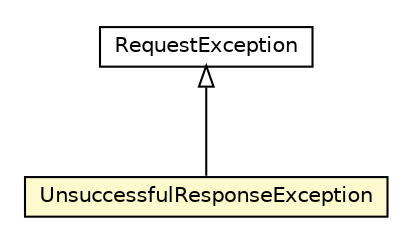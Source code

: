 #!/usr/local/bin/dot
#
# Class diagram 
# Generated by UMLGraph version R5_6-24-gf6e263 (http://www.umlgraph.org/)
#

digraph G {
	edge [fontname="Helvetica",fontsize=10,labelfontname="Helvetica",labelfontsize=10];
	node [fontname="Helvetica",fontsize=10,shape=plaintext];
	nodesep=0.25;
	ranksep=0.5;
	// io.reinert.requestor.core.UnsuccessfulResponseException
	c59789 [label=<<table title="io.reinert.requestor.core.UnsuccessfulResponseException" border="0" cellborder="1" cellspacing="0" cellpadding="2" port="p" bgcolor="lemonChiffon" href="./UnsuccessfulResponseException.html">
		<tr><td><table border="0" cellspacing="0" cellpadding="1">
<tr><td align="center" balign="center"> UnsuccessfulResponseException </td></tr>
		</table></td></tr>
		</table>>, URL="./UnsuccessfulResponseException.html", fontname="Helvetica", fontcolor="black", fontsize=10.0];
	// io.reinert.requestor.core.RequestException
	c59806 [label=<<table title="io.reinert.requestor.core.RequestException" border="0" cellborder="1" cellspacing="0" cellpadding="2" port="p" href="./RequestException.html">
		<tr><td><table border="0" cellspacing="0" cellpadding="1">
<tr><td align="center" balign="center"> RequestException </td></tr>
		</table></td></tr>
		</table>>, URL="./RequestException.html", fontname="Helvetica", fontcolor="black", fontsize=10.0];
	//io.reinert.requestor.core.UnsuccessfulResponseException extends io.reinert.requestor.core.RequestException
	c59806:p -> c59789:p [dir=back,arrowtail=empty];
}

